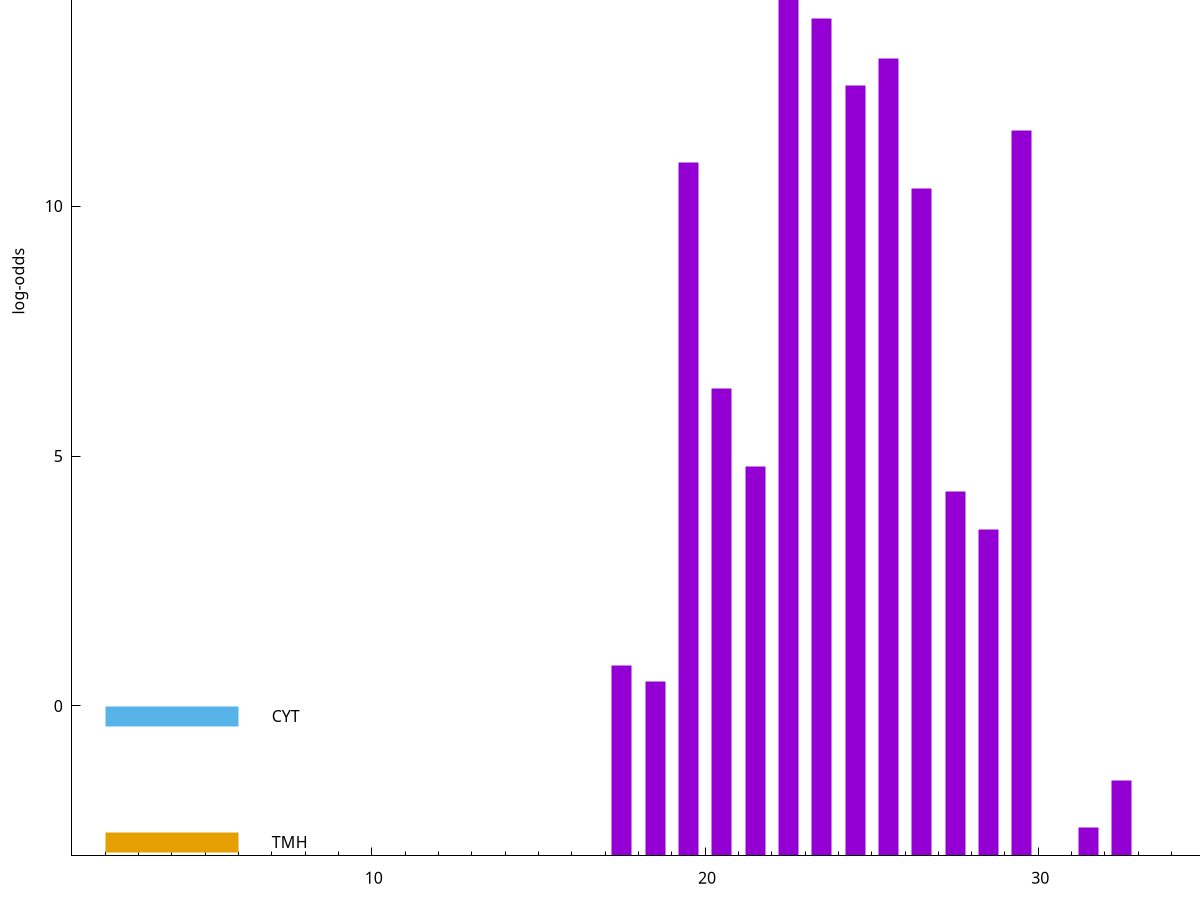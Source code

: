 set title "LipoP predictions for SRR4017833.gff"
set size 2., 1.4
set xrange [1:70] 
set mxtics 10
set yrange [-3:20]
set y2range [0:23]
set ylabel "log-odds"
set term postscript eps color solid "Helvetica" 30
set output "SRR4017833.gff8.eps"
set arrow from 2,18.9189 to 6,18.9189 nohead lt 1 lw 20
set label "SpI" at 7,18.9189
set arrow from 2,-0.200913 to 6,-0.200913 nohead lt 3 lw 20
set label "CYT" at 7,-0.200913
set arrow from 2,-2.72374 to 6,-2.72374 nohead lt 4 lw 20
set label "TMH" at 7,-2.72374
set arrow from 2,18.9189 to 6,18.9189 nohead lt 1 lw 20
set label "SpI" at 7,18.9189
# NOTE: The scores below are the log-odds scores with the threshold
# NOTE: subtracted (a hack to make gnuplot make the histogram all
# NOTE: look nice).
plot "-" axes x1y2 title "" with impulses lt 1 lw 20
22.500000 21.818500
23.500000 16.744100
25.500000 15.946400
24.500000 15.410300
29.500000 14.519500
19.500000 13.869800
26.500000 13.354900
20.500000 9.348710
21.500000 7.786770
27.500000 7.282660
28.500000 6.528620
17.500000 3.810590
18.500000 3.488385
32.500000 1.502360
31.500000 0.574890
e
exit
